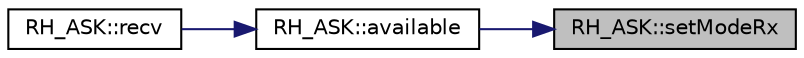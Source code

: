digraph "RH_ASK::setModeRx"
{
 // LATEX_PDF_SIZE
  edge [fontname="Helvetica",fontsize="10",labelfontname="Helvetica",labelfontsize="10"];
  node [fontname="Helvetica",fontsize="10",shape=record];
  rankdir="RL";
  Node1 [label="RH_ASK::setModeRx",height=0.2,width=0.4,color="black", fillcolor="grey75", style="filled", fontcolor="black",tooltip=" "];
  Node1 -> Node2 [dir="back",color="midnightblue",fontsize="10",style="solid",fontname="Helvetica"];
  Node2 [label="RH_ASK::available",height=0.2,width=0.4,color="black", fillcolor="white", style="filled",URL="$class_r_h___a_s_k.html#a5f67ebf26cec516963acf8edb4dac980",tooltip=" "];
  Node2 -> Node3 [dir="back",color="midnightblue",fontsize="10",style="solid",fontname="Helvetica"];
  Node3 [label="RH_ASK::recv",height=0.2,width=0.4,color="black", fillcolor="white", style="filled",URL="$class_r_h___a_s_k.html#ad4368e05eb215f4567a2732bb1d6e2ce",tooltip=" "];
}
